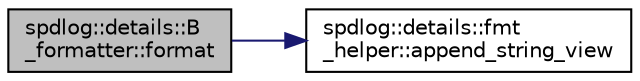 digraph "spdlog::details::B_formatter::format"
{
  edge [fontname="Helvetica",fontsize="10",labelfontname="Helvetica",labelfontsize="10"];
  node [fontname="Helvetica",fontsize="10",shape=record];
  rankdir="LR";
  Node1 [label="spdlog::details::B\l_formatter::format",height=0.2,width=0.4,color="black", fillcolor="grey75", style="filled" fontcolor="black"];
  Node1 -> Node2 [color="midnightblue",fontsize="10",style="solid",fontname="Helvetica"];
  Node2 [label="spdlog::details::fmt\l_helper::append_string_view",height=0.2,width=0.4,color="black", fillcolor="white", style="filled",URL="$namespacespdlog_1_1details_1_1fmt__helper.html#a603f4d0d8853a61610a0042d5d62fe94"];
}
